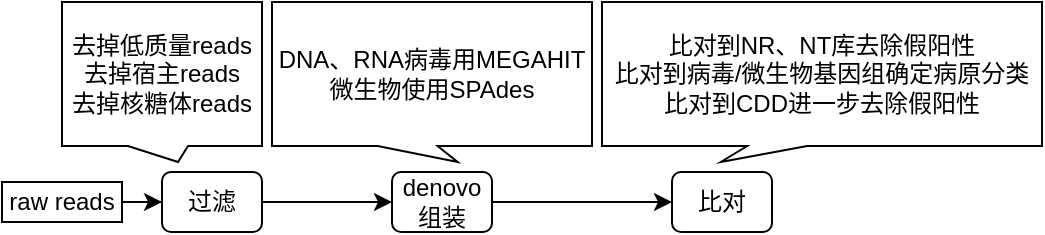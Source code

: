 <mxfile version="17.4.6" type="github">
  <diagram id="C5RBs43oDa-KdzZeNtuy" name="Page-1">
    <mxGraphModel dx="782" dy="428" grid="1" gridSize="10" guides="1" tooltips="1" connect="1" arrows="1" fold="1" page="1" pageScale="1" pageWidth="827" pageHeight="1169" math="0" shadow="0">
      <root>
        <mxCell id="WIyWlLk6GJQsqaUBKTNV-0" />
        <mxCell id="WIyWlLk6GJQsqaUBKTNV-1" parent="WIyWlLk6GJQsqaUBKTNV-0" />
        <mxCell id="uaA1YcUJ6YY9IfKOQAye-2" value="" style="edgeStyle=orthogonalEdgeStyle;rounded=0;orthogonalLoop=1;jettySize=auto;html=1;" parent="WIyWlLk6GJQsqaUBKTNV-1" source="WIyWlLk6GJQsqaUBKTNV-3" target="uaA1YcUJ6YY9IfKOQAye-1" edge="1">
          <mxGeometry relative="1" as="geometry" />
        </mxCell>
        <mxCell id="WIyWlLk6GJQsqaUBKTNV-3" value="过滤" style="rounded=1;whiteSpace=wrap;html=1;fontSize=12;glass=0;strokeWidth=1;shadow=0;" parent="WIyWlLk6GJQsqaUBKTNV-1" vertex="1">
          <mxGeometry x="100" y="143" width="50" height="30" as="geometry" />
        </mxCell>
        <mxCell id="uiCEPVEiiqifMQ_2zgBB-2" value="" style="edgeStyle=orthogonalEdgeStyle;rounded=0;orthogonalLoop=1;jettySize=auto;html=1;" edge="1" parent="WIyWlLk6GJQsqaUBKTNV-1" source="uaA1YcUJ6YY9IfKOQAye-1" target="uiCEPVEiiqifMQ_2zgBB-1">
          <mxGeometry relative="1" as="geometry" />
        </mxCell>
        <mxCell id="uaA1YcUJ6YY9IfKOQAye-1" value="denovo组装" style="rounded=1;whiteSpace=wrap;html=1;fontSize=12;glass=0;strokeWidth=1;shadow=0;" parent="WIyWlLk6GJQsqaUBKTNV-1" vertex="1">
          <mxGeometry x="215" y="143" width="50" height="30" as="geometry" />
        </mxCell>
        <mxCell id="uaA1YcUJ6YY9IfKOQAye-4" value="" style="edgeStyle=orthogonalEdgeStyle;rounded=0;orthogonalLoop=1;jettySize=auto;html=1;" parent="WIyWlLk6GJQsqaUBKTNV-1" source="uaA1YcUJ6YY9IfKOQAye-3" target="WIyWlLk6GJQsqaUBKTNV-3" edge="1">
          <mxGeometry relative="1" as="geometry" />
        </mxCell>
        <mxCell id="uaA1YcUJ6YY9IfKOQAye-3" value="raw reads" style="rounded=0;whiteSpace=wrap;html=1;" parent="WIyWlLk6GJQsqaUBKTNV-1" vertex="1">
          <mxGeometry x="20" y="148" width="60" height="20" as="geometry" />
        </mxCell>
        <mxCell id="uaA1YcUJ6YY9IfKOQAye-6" value="去掉低质量reads&lt;br&gt;去掉宿主reads&lt;br&gt;去掉核糖体reads" style="shape=callout;whiteSpace=wrap;html=1;perimeter=calloutPerimeter;position2=0.58;size=8;position=0.33;base=30;" parent="WIyWlLk6GJQsqaUBKTNV-1" vertex="1">
          <mxGeometry x="50" y="58" width="100" height="80" as="geometry" />
        </mxCell>
        <mxCell id="uiCEPVEiiqifMQ_2zgBB-0" value="DNA、RNA病毒用MEGAHIT&lt;br&gt;&lt;div&gt;&lt;span&gt;微生物使用SPAdes&lt;/span&gt;&lt;/div&gt;" style="shape=callout;whiteSpace=wrap;html=1;perimeter=calloutPerimeter;position2=0.58;size=8;position=0.33;base=30;" vertex="1" parent="WIyWlLk6GJQsqaUBKTNV-1">
          <mxGeometry x="155" y="58" width="160" height="80" as="geometry" />
        </mxCell>
        <mxCell id="uiCEPVEiiqifMQ_2zgBB-1" value="比对" style="rounded=1;whiteSpace=wrap;html=1;fontSize=12;glass=0;strokeWidth=1;shadow=0;" vertex="1" parent="WIyWlLk6GJQsqaUBKTNV-1">
          <mxGeometry x="355" y="143" width="50" height="30" as="geometry" />
        </mxCell>
        <mxCell id="uiCEPVEiiqifMQ_2zgBB-3" value="比对到NR、NT库去除假阳性&lt;br&gt;比对到病毒/微生物基因组确定病原分类&lt;br&gt;比对到CDD进一步去除假阳性" style="shape=callout;whiteSpace=wrap;html=1;perimeter=calloutPerimeter;position2=0.27;size=8;position=0.33;base=30;" vertex="1" parent="WIyWlLk6GJQsqaUBKTNV-1">
          <mxGeometry x="320" y="58" width="220" height="80" as="geometry" />
        </mxCell>
      </root>
    </mxGraphModel>
  </diagram>
</mxfile>
